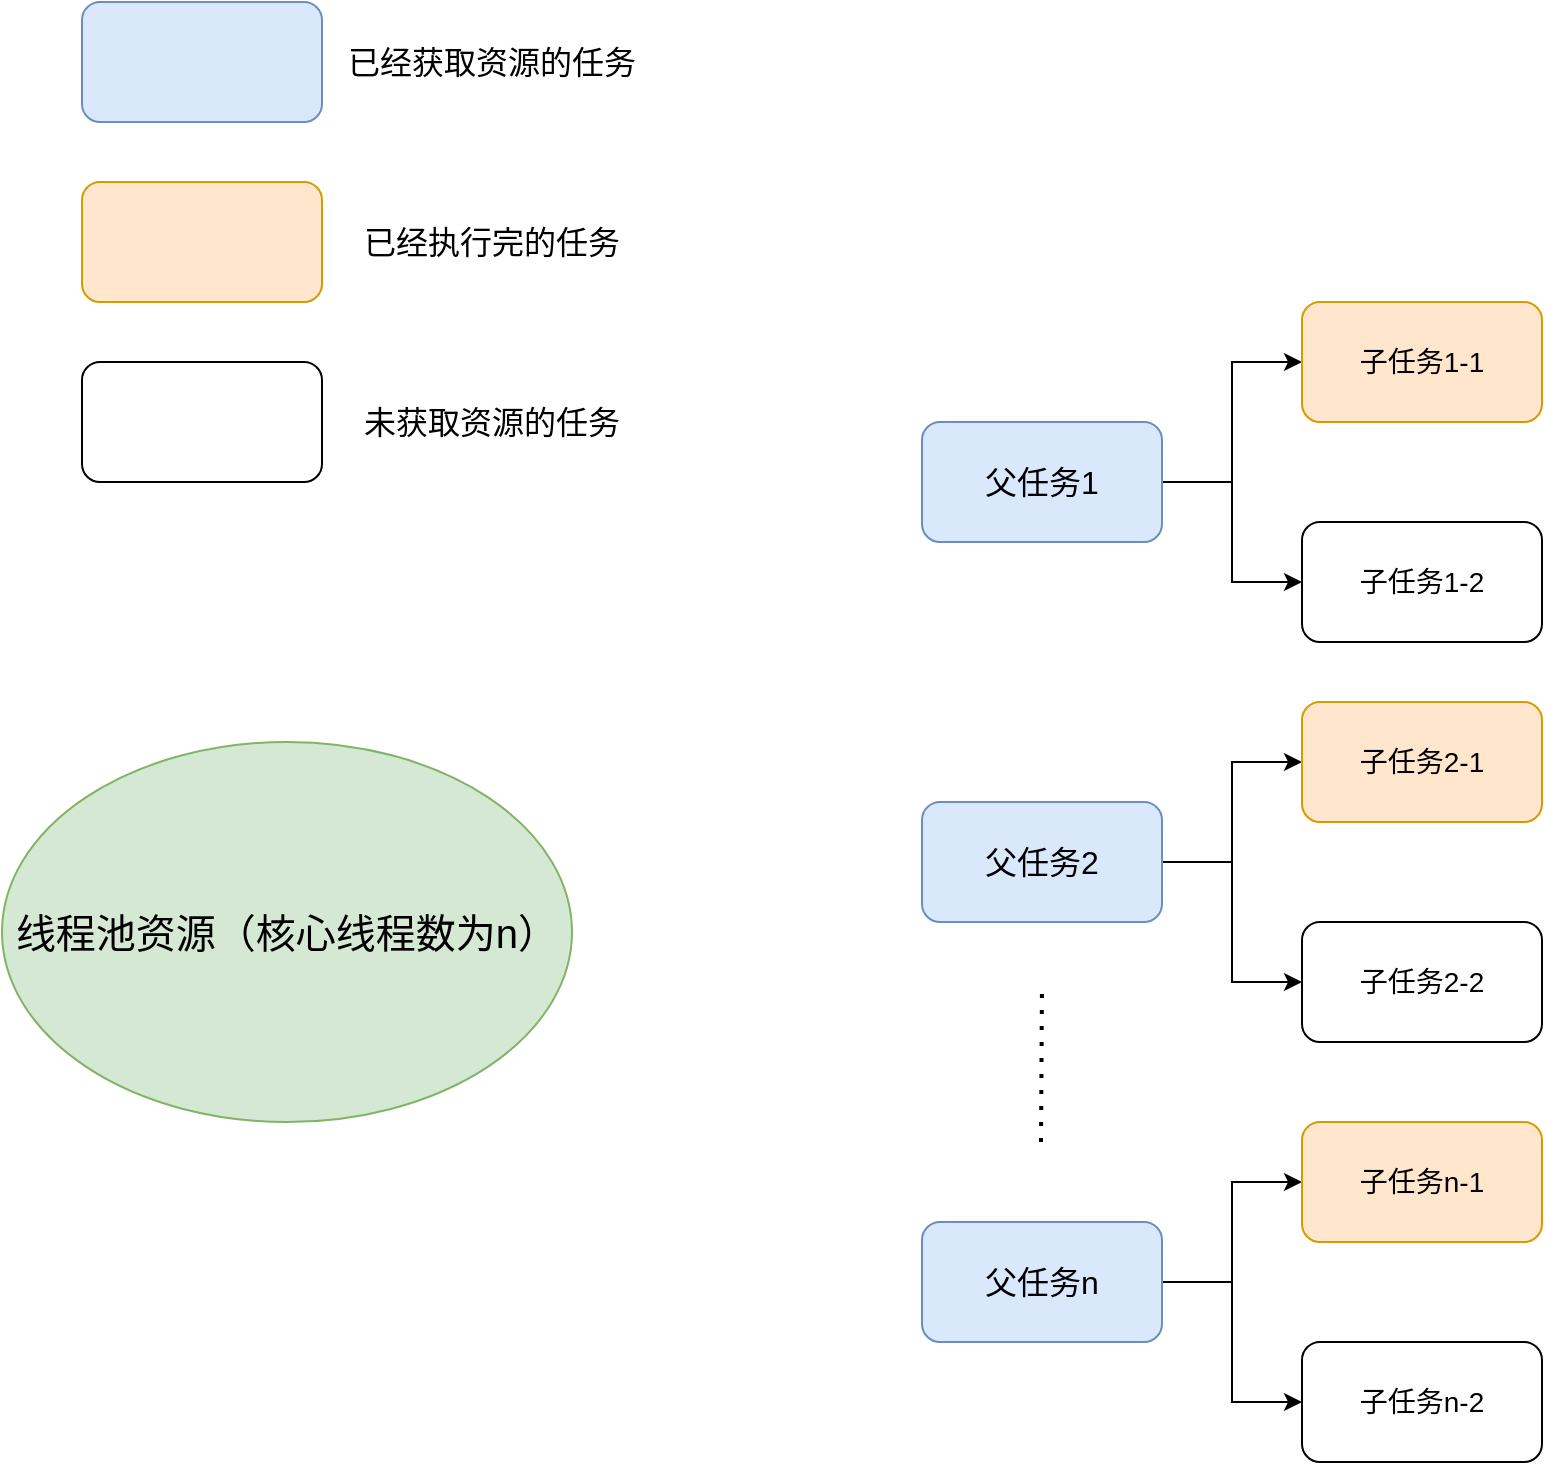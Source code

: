 <mxfile version="13.4.5" type="device"><diagram id="2QZ9v8tFcnqdJ94wR8Zd" name="Page-1"><mxGraphModel dx="1106" dy="892" grid="1" gridSize="10" guides="1" tooltips="1" connect="1" arrows="1" fold="1" page="1" pageScale="1" pageWidth="827" pageHeight="1169" math="0" shadow="0"><root><mxCell id="0"/><mxCell id="1" parent="0"/><mxCell id="fg--6-vTSfDE2_I0rCLs-3" value="" style="rounded=1;whiteSpace=wrap;html=1;fillColor=#dae8fc;strokeColor=#6c8ebf;" parent="1" vertex="1"><mxGeometry x="90" y="50" width="120" height="60" as="geometry"/></mxCell><mxCell id="fg--6-vTSfDE2_I0rCLs-4" value="" style="rounded=1;whiteSpace=wrap;html=1;fillColor=#ffe6cc;strokeColor=#d79b00;" parent="1" vertex="1"><mxGeometry x="90" y="140" width="120" height="60" as="geometry"/></mxCell><mxCell id="fg--6-vTSfDE2_I0rCLs-5" value="" style="rounded=1;whiteSpace=wrap;html=1;" parent="1" vertex="1"><mxGeometry x="90" y="230" width="120" height="60" as="geometry"/></mxCell><mxCell id="fg--6-vTSfDE2_I0rCLs-6" value="已经获取资源的任务" style="text;html=1;strokeColor=none;fillColor=none;align=center;verticalAlign=middle;whiteSpace=wrap;rounded=0;fontSize=16;" parent="1" vertex="1"><mxGeometry x="210" y="70" width="170" height="20" as="geometry"/></mxCell><mxCell id="fg--6-vTSfDE2_I0rCLs-7" value="已经执行完的任务" style="text;html=1;strokeColor=none;fillColor=none;align=center;verticalAlign=middle;whiteSpace=wrap;rounded=0;fontSize=16;" parent="1" vertex="1"><mxGeometry x="210" y="160" width="170" height="20" as="geometry"/></mxCell><mxCell id="fg--6-vTSfDE2_I0rCLs-8" value="未获取资源的任务" style="text;html=1;strokeColor=none;fillColor=none;align=center;verticalAlign=middle;whiteSpace=wrap;rounded=0;fontSize=16;" parent="1" vertex="1"><mxGeometry x="210" y="250" width="170" height="20" as="geometry"/></mxCell><mxCell id="fg--6-vTSfDE2_I0rCLs-9" value="&lt;span style=&quot;font-size: 20px&quot;&gt;线程池资源（核心线程数为n）&lt;/span&gt;" style="ellipse;whiteSpace=wrap;html=1;fontSize=16;fillColor=#d5e8d4;strokeColor=#82b366;" parent="1" vertex="1"><mxGeometry x="50" y="420" width="285" height="190" as="geometry"/></mxCell><mxCell id="fg--6-vTSfDE2_I0rCLs-22" style="edgeStyle=orthogonalEdgeStyle;rounded=0;orthogonalLoop=1;jettySize=auto;html=1;entryX=0;entryY=0.5;entryDx=0;entryDy=0;fontSize=16;" parent="1" source="fg--6-vTSfDE2_I0rCLs-11" target="fg--6-vTSfDE2_I0rCLs-15" edge="1"><mxGeometry relative="1" as="geometry"/></mxCell><mxCell id="fg--6-vTSfDE2_I0rCLs-23" style="edgeStyle=orthogonalEdgeStyle;rounded=0;orthogonalLoop=1;jettySize=auto;html=1;entryX=0;entryY=0.5;entryDx=0;entryDy=0;fontSize=16;" parent="1" source="fg--6-vTSfDE2_I0rCLs-11" target="fg--6-vTSfDE2_I0rCLs-16" edge="1"><mxGeometry relative="1" as="geometry"/></mxCell><mxCell id="fg--6-vTSfDE2_I0rCLs-11" value="父任务1" style="rounded=1;whiteSpace=wrap;html=1;fillColor=#dae8fc;strokeColor=#6c8ebf;fontSize=16;" parent="1" vertex="1"><mxGeometry x="510" y="260" width="120" height="60" as="geometry"/></mxCell><mxCell id="fg--6-vTSfDE2_I0rCLs-24" style="edgeStyle=orthogonalEdgeStyle;rounded=0;orthogonalLoop=1;jettySize=auto;html=1;entryX=0;entryY=0.5;entryDx=0;entryDy=0;fontSize=16;" parent="1" source="fg--6-vTSfDE2_I0rCLs-12" target="fg--6-vTSfDE2_I0rCLs-18" edge="1"><mxGeometry relative="1" as="geometry"/></mxCell><mxCell id="fg--6-vTSfDE2_I0rCLs-25" style="edgeStyle=orthogonalEdgeStyle;rounded=0;orthogonalLoop=1;jettySize=auto;html=1;fontSize=16;" parent="1" source="fg--6-vTSfDE2_I0rCLs-12" target="fg--6-vTSfDE2_I0rCLs-19" edge="1"><mxGeometry relative="1" as="geometry"/></mxCell><mxCell id="fg--6-vTSfDE2_I0rCLs-12" value="&lt;span style=&quot;font-size: 16px&quot;&gt;父任务2&lt;/span&gt;" style="rounded=1;whiteSpace=wrap;html=1;fillColor=#dae8fc;strokeColor=#6c8ebf;" parent="1" vertex="1"><mxGeometry x="510" y="450" width="120" height="60" as="geometry"/></mxCell><mxCell id="fg--6-vTSfDE2_I0rCLs-26" style="edgeStyle=orthogonalEdgeStyle;rounded=0;orthogonalLoop=1;jettySize=auto;html=1;entryX=0;entryY=0.5;entryDx=0;entryDy=0;fontSize=16;" parent="1" source="fg--6-vTSfDE2_I0rCLs-13" target="fg--6-vTSfDE2_I0rCLs-20" edge="1"><mxGeometry relative="1" as="geometry"/></mxCell><mxCell id="fg--6-vTSfDE2_I0rCLs-27" style="edgeStyle=orthogonalEdgeStyle;rounded=0;orthogonalLoop=1;jettySize=auto;html=1;entryX=0;entryY=0.5;entryDx=0;entryDy=0;fontSize=16;" parent="1" source="fg--6-vTSfDE2_I0rCLs-13" target="fg--6-vTSfDE2_I0rCLs-21" edge="1"><mxGeometry relative="1" as="geometry"/></mxCell><mxCell id="fg--6-vTSfDE2_I0rCLs-13" value="&lt;span style=&quot;font-size: 16px&quot;&gt;父任务n&lt;/span&gt;" style="rounded=1;whiteSpace=wrap;html=1;fillColor=#dae8fc;strokeColor=#6c8ebf;" parent="1" vertex="1"><mxGeometry x="510" y="660" width="120" height="60" as="geometry"/></mxCell><mxCell id="fg--6-vTSfDE2_I0rCLs-14" value="" style="endArrow=none;dashed=1;html=1;dashPattern=1 3;strokeWidth=2;fontSize=25;" parent="1" edge="1"><mxGeometry width="50" height="50" relative="1" as="geometry"><mxPoint x="569.5" y="620" as="sourcePoint"/><mxPoint x="570" y="540" as="targetPoint"/></mxGeometry></mxCell><mxCell id="fg--6-vTSfDE2_I0rCLs-15" value="&lt;font style=&quot;font-size: 14px;&quot;&gt;子任务1-1&lt;/font&gt;" style="rounded=1;whiteSpace=wrap;html=1;fillColor=#ffe6cc;strokeColor=#d79b00;fontSize=14;" parent="1" vertex="1"><mxGeometry x="700" y="200" width="120" height="60" as="geometry"/></mxCell><mxCell id="fg--6-vTSfDE2_I0rCLs-16" value="&lt;span style=&quot;font-size: 14px&quot;&gt;子任务1-2&lt;/span&gt;" style="rounded=1;whiteSpace=wrap;html=1;" parent="1" vertex="1"><mxGeometry x="700" y="310" width="120" height="60" as="geometry"/></mxCell><mxCell id="fg--6-vTSfDE2_I0rCLs-18" value="&lt;span style=&quot;font-size: 14px&quot;&gt;子任务2-1&lt;/span&gt;" style="rounded=1;whiteSpace=wrap;html=1;fillColor=#ffe6cc;strokeColor=#d79b00;" parent="1" vertex="1"><mxGeometry x="700" y="400" width="120" height="60" as="geometry"/></mxCell><mxCell id="fg--6-vTSfDE2_I0rCLs-19" value="&lt;span style=&quot;font-size: 14px&quot;&gt;子任务2-2&lt;/span&gt;" style="rounded=1;whiteSpace=wrap;html=1;" parent="1" vertex="1"><mxGeometry x="700" y="510" width="120" height="60" as="geometry"/></mxCell><mxCell id="fg--6-vTSfDE2_I0rCLs-20" value="&lt;span style=&quot;font-size: 14px&quot;&gt;子任务n-1&lt;/span&gt;" style="rounded=1;whiteSpace=wrap;html=1;fillColor=#ffe6cc;strokeColor=#d79b00;" parent="1" vertex="1"><mxGeometry x="700" y="610" width="120" height="60" as="geometry"/></mxCell><mxCell id="fg--6-vTSfDE2_I0rCLs-21" value="&lt;span style=&quot;font-size: 14px&quot;&gt;子任务n-2&lt;/span&gt;" style="rounded=1;whiteSpace=wrap;html=1;" parent="1" vertex="1"><mxGeometry x="700" y="720" width="120" height="60" as="geometry"/></mxCell></root></mxGraphModel></diagram></mxfile>